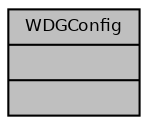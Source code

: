 digraph "WDGConfig"
{
  bgcolor="transparent";
  edge [fontname="Helvetica",fontsize="8",labelfontname="Helvetica",labelfontsize="8"];
  node [fontname="Helvetica",fontsize="8",shape=record];
  Node1 [label="{WDGConfig\n||}",height=0.2,width=0.4,color="black", fillcolor="grey75", style="filled", fontcolor="black"];
}
